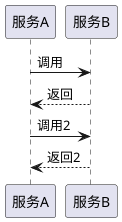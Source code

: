 @startuml sequence-1
服务A -> 服务B: 调用
服务B --> 服务A: 返回

服务A -> 服务B: 调用2
服务B --> 服务A: 返回2
@enduml

@startuml sequence-2
actor 小人 as Foo1
boundary 边界 as Foo2
control 控制 as Foo3
entity 实体 as Foo4
database 数据库 as Foo5
collections 集合 as Foo6
participant 方框 as Foo7

Foo1 -> Foo2 : To boundary
Foo1 -> Foo3 : To control
Foo1 -> Foo4 : To entity
Foo1 -> Foo5 : To database
Foo1 -> Foo6 : To collections
Foo1 -> Foo7 : To participant
@enduml

@startuml sequence-3
actor 小人2 as Bob2 #red/green
actor 小人1 as Bob1 #FFF/000
participant Alice
participant "I have a really\nlong name" as L #99FF99

Alice->Bob1: 发送
Bob1->Alice: 响应
Alice->Alice: 自发自收
Bob1->L: biubiu
@enduml

@startuml sequence-4
participant Last order 30
participant Middle order 20
participant First order 10
@enduml

@startuml sequence-5
Bob -> Alice
Bob ->x Alice
Bob ->> Alice
Bob -\ Alice
Bob -\\ Alice
Bob --\\ Alice
Bob ->o Alice
Bob o\\-- Alice
Bob <-> Alice
Bob <->o Alice
@enduml

@startuml sequence-6
Bob -[#red]> Alice : hello
Alice -[#0000FF]->Bob : ok
@enduml

@startuml sequence-7
autonumber
Bob -> Alice : 请求
Bob <- Alice : 响应

autonumber 15
Bob -> Alice : 请求
Bob <- Alice : 响应

autonumber stop
Bob -> Alice : dummy

autonumber 40 10 "<font color=red><b>Message 0  "
Bob -> Alice : 请求
Bob <- Alice : 响应

autonumber resume 1 "<b>[0]"
Bob -> Alice : 请求
Bob <- Alice : 响应

@enduml

@startuml sequence-8

header 图头
footer 图尾 %page% of %lastpage%
title 图标题

服务A -> 服务B : 消息1
服务B -> 服务A : 消息2

newpage

服务A -> 服务B : 消息3
服务B -> 服务A : 消息4

newpage A title for the\nlast page

服务A -> 服务B : 消息5
服务B -> 服务A : 消息6

@enduml

@startuml sequence-9
Alice -> Bob: 请求

alt 成功情况

	Bob -> Alice: 成功的处理流程
	
else 失败情况

	Bob -> Alice: 失败的处理流程
	group 这是一个分组
		Alice -> Log : 循环开始
	    loop 循环 1000 times
	        Alice -> Bob: 循环内容
	    end
		Alice -> Log : 循环结束
	end
	
else 其他情况

   Bob -> Alice: 非成功失败的处理流程
   
end
@enduml

@startuml sequence-10
Alice->Bob : hello
note left: 左边的日志

Bob->Alice : ok
note right: 右边的日志

Bob->Bob : 块状日志
note right
	块内内容
	直接就能换行
end note
@enduml

@startuml sequence-11
participant Alice
participant Bob
note left of Alice #aqua
	花里胡哨的注释
	指定这个注释在Alice左边
end note
 
note right of Alice: 指定这个注释在Alice右边

note over Alice: 指定这个注释在Alice中间

note over Alice, Bob #FFAAAA: 指定这个注释在Alice和Bob中间

note over Bob, Alice
	指定这个注释在Alice和Bob中间
	支持块注释
end note
@enduml

@startuml sequence-12
caller -> server : 过程1
hnote over caller : 菱形注释块
caller <- server : 过程2
rnote over server
	四四方方的注释块
endrnote
@enduml


@startuml sequence-13
Alice -> Bob : hello --there--
... 省略 ~~内容~~ 用来表示延迟 ...
Bob -> Alice : ok
note left
  This is **bold**
  This is //italics//
  This is ""monospaced""
  This is --stroked--
  This is __underlined__
  This is ~~waved~~
end note
== 各种牛逼的样式 ==
note right of Bob 
 This is <back:cadetblue><size:18>displayed</size></back> 
 __left of__ Alice. 
end note

note right of Bob 
 <u:red>This</u> is <color #118888>displayed</color> 
 **<color purple>left of</color> <s:red>Alice</strike> Bob**. 
end note

note right of Bob 
 <w:#FF33FF>This is hosted</w> by <img img/logo_v2.png>
end note 

note right of Bob 
  Example of simple table
  |= |= table |= header |
  | a | tabletabletabletable | row |
  | b | table | row |
end note 

note right of Bob 
:Here is the result
|= |= table |= header |
| a | table | row |
|<#FF8080> red |<#80FF80> green |<#8080FF> blue |
<#yellow>| b | table | row |;
end note 

note right of Bob 
  Example of Tree
	  |_ First line
	  |_ **Bom(Model)**
		|_ prop1
		|_ prop2
		|_ prop3
end note 

note right of Bob 
  * Bullet list
  * Second item
  ** Sub item
end note 

note right of Bob 
<&phone> <&wifi> <&map> 等...
end note 

== 引用类型(类似于注释) ==

|||

ref over Alice, Bob : ref不支持 left/right

||100||

ref over Bob
ref仅支持 **over**
<&phone> <&wifi> <&map> 等...
end ref

@enduml

@startuml sequence-14
listopeniconic
@enduml

@startuml sequence-15
participant User

User -> A: 下面启动A的生命线
activate A

A -> B: 下面启动B的生命线
activate B #BBBBBB

B -> C: 下面启动C的生命线
activate C #DarkSalmon
C --> B: 下面**销毁**C的生命线
destroy C
activate B #BBBBFF

B --> C: 启动B的二段生命线
activate C #DarkSalmon
C --> B: 启动B的二段生命线
destroy C
destroy B

B --> A: 下面关闭B的生命线
deactivate B 

A -> User: 下面**销毁**A的生命线
destroy A
@enduml


@startuml sequence-16
Bob -> Alice : hello

create Other
Alice -> Other : new
Other --> Alice : return

create control String
Alice -> String
String -> Alice

Alice --> Bob : ok
@enduml


@startuml sequence-17
[-> Bob : 未知来源的输入
Bob -> Alice : 1
Alice ->] : 未知去向的输出
Alice <-]  : 未知来源的返回
Bob <- Alice : 2
[<- Bob  : 未知来源的返回
@enduml

@startuml sequence-18
title __下划线__ **黑体** --删除线--

Alice -> Bob: Authentication Request
Bob -> Alice: Authentication Response

@enduml



@startuml sequence-19

title 
Here is the result
|= |= table |= header |
| a | table | row |
|<#FF8080> red |<#80FF80> green |<#8080FF> blue |
|<#yellow> | b | table | row |
end title

Alice -> Bob: Authentication Request
Bob -> Alice: Authentication Response
@enduml

@startuml sequence-20
box "标题" #LightBlue
participant Bob
participant Alice
end box
participant Other

Bob -> Alice : hello
Alice -> Other : hello
@enduml

@startuml sequence-21
hide footbox
title 脚移除

Alice -> Bob: Authentication Request
Bob --> Alice: Authentication Response
@enduml

@startuml sequence-22

skinparam backgroundColor #A9DCDF
skinparam handwritten true
skinparam ParticipantPadding 20
skinparam BoxPadding 10

skinparam sequence {
	ArrowColor DeepSkyBlue
	ActorBorderColor DeepSkyBlue
	LifeLineBorderColor blue
	LifeLineBackgroundColor #A9DCDF
	
	ParticipantBorderColor DeepSkyBlue
	ParticipantBackgroundColor DodgerBlue
	ParticipantFontName Impact
	ParticipantFontSize 17
	ParticipantFontColor #A9DCDF
	
	ActorBackgroundColor aqua
	ActorFontColor DeepSkyBlue
	ActorFontSize 17
	ActorFontName Aapex
}

box "标题"
participant Bob
participant Alice
end box
participant Other

Bob -> Alice : hello
Alice -> Other : hello

note right of Other 
自定义样式请看:__http://plantuml.com/zh/skinparam__
end note 

@enduml